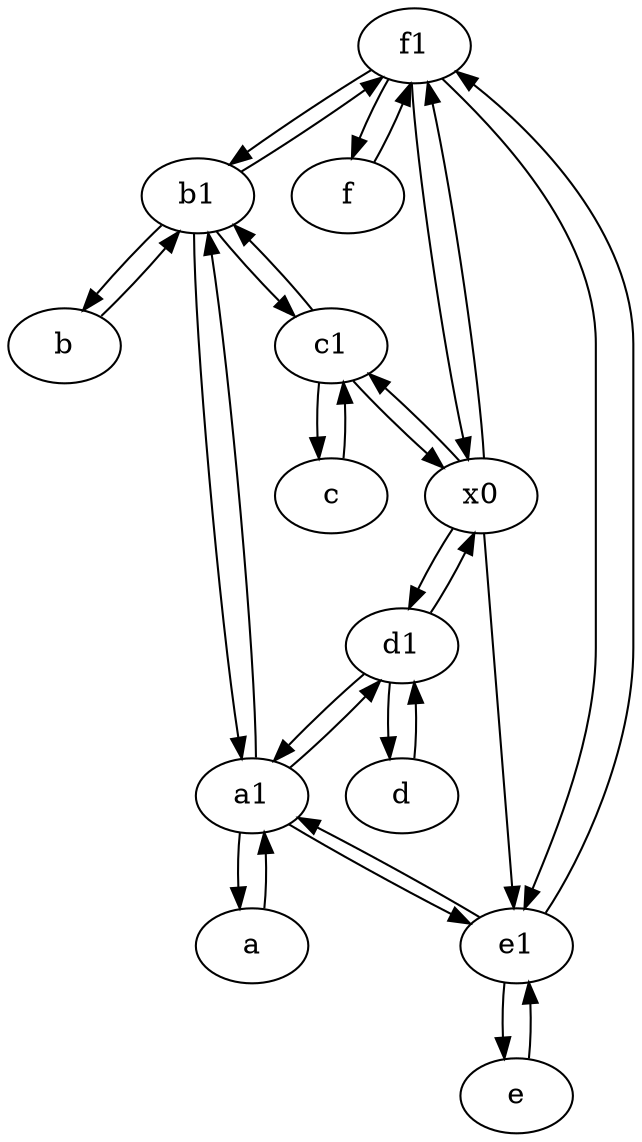 digraph  {
	f1;
	d [pos="20,30!"];
	c1 [pos="30,15!"];
	a1 [pos="40,15!"];
	a [pos="40,10!"];
	b1 [pos="45,20!"];
	f [pos="15,45!"];
	c [pos="20,10!"];
	e [pos="30,50!"];
	e1 [pos="25,45!"];
	d1 [pos="25,30!"];
	x0;
	b [pos="50,20!"];
	f1 -> f;
	a1 -> e1;
	e1 -> a1;
	c1 -> b1;
	d1 -> d;
	b1 -> f1;
	x0 -> d1;
	a1 -> d1;
	b1 -> c1;
	a -> a1;
	b -> b1;
	f1 -> b1;
	a1 -> a;
	e -> e1;
	f -> f1;
	x0 -> c1;
	d1 -> a1;
	d1 -> x0;
	b1 -> a1;
	c -> c1;
	c1 -> c;
	a1 -> b1;
	d -> d1;
	c1 -> x0;
	f1 -> x0;
	f1 -> e1;
	x0 -> e1;
	e1 -> e;
	b1 -> b;
	x0 -> f1;
	e1 -> f1;

	}